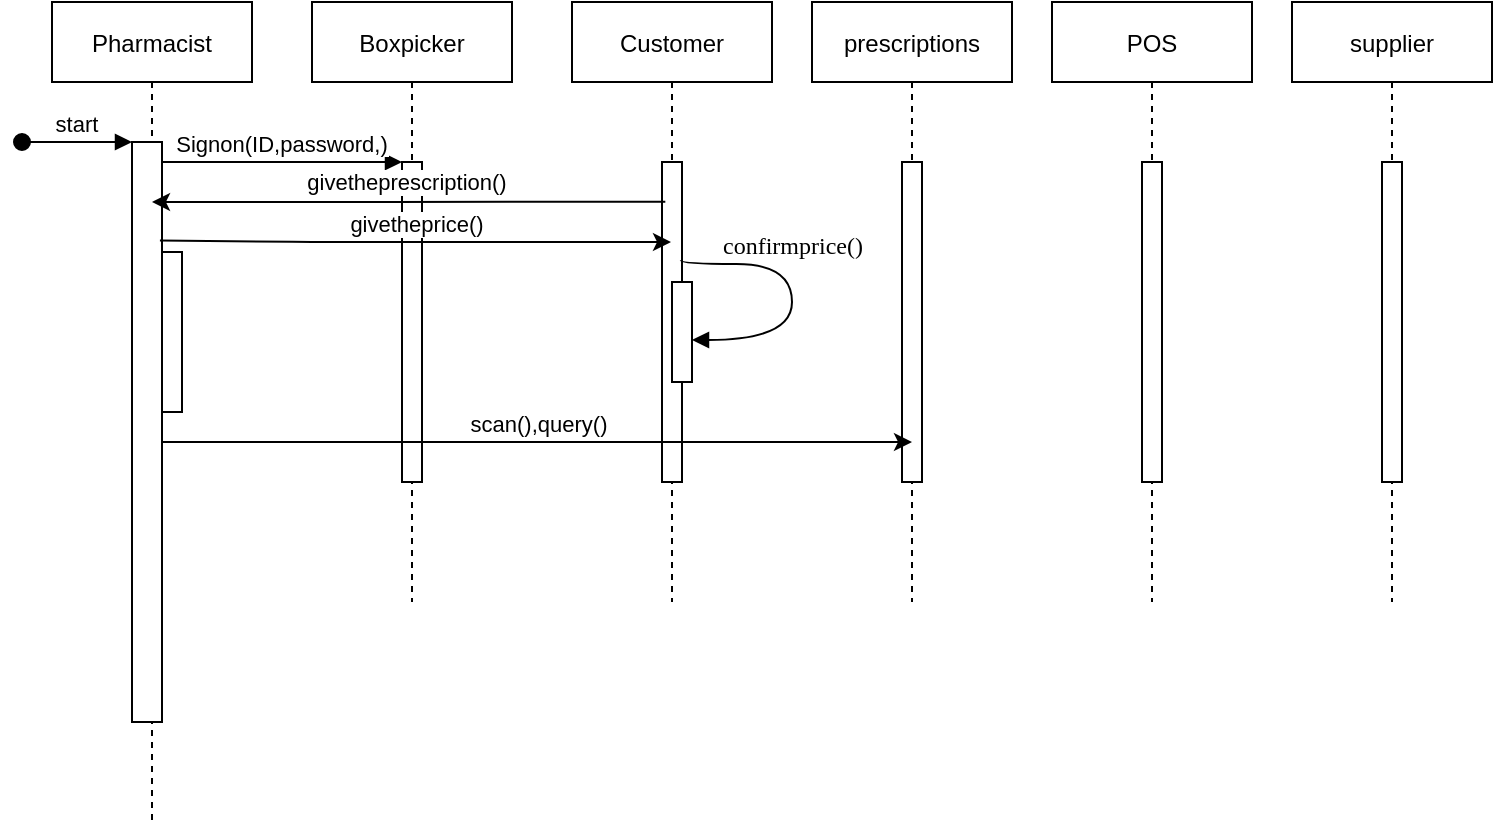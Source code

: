 <mxfile version="14.7.0" type="github">
  <diagram id="kgpKYQtTHZ0yAKxKKP6v" name="Page-1">
    <mxGraphModel dx="1919" dy="599" grid="1" gridSize="10" guides="1" tooltips="1" connect="1" arrows="1" fold="1" page="1" pageScale="1" pageWidth="850" pageHeight="1100" math="0" shadow="0">
      <root>
        <mxCell id="0" />
        <mxCell id="1" parent="0" />
        <mxCell id="3nuBFxr9cyL0pnOWT2aG-1" value="Pharmacist" style="shape=umlLifeline;perimeter=lifelinePerimeter;container=1;collapsible=0;recursiveResize=0;rounded=0;shadow=0;strokeWidth=1;" parent="1" vertex="1">
          <mxGeometry x="-160" y="80" width="100" height="410" as="geometry" />
        </mxCell>
        <mxCell id="3nuBFxr9cyL0pnOWT2aG-2" value="" style="points=[];perimeter=orthogonalPerimeter;rounded=0;shadow=0;strokeWidth=1;" parent="3nuBFxr9cyL0pnOWT2aG-1" vertex="1">
          <mxGeometry x="40" y="70" width="15" height="290" as="geometry" />
        </mxCell>
        <mxCell id="3nuBFxr9cyL0pnOWT2aG-3" value="start" style="verticalAlign=bottom;startArrow=oval;endArrow=block;startSize=8;shadow=0;strokeWidth=1;" parent="3nuBFxr9cyL0pnOWT2aG-1" target="3nuBFxr9cyL0pnOWT2aG-2" edge="1">
          <mxGeometry relative="1" as="geometry">
            <mxPoint x="-15" y="70" as="sourcePoint" />
          </mxGeometry>
        </mxCell>
        <mxCell id="3nuBFxr9cyL0pnOWT2aG-4" value="" style="points=[];perimeter=orthogonalPerimeter;rounded=0;shadow=0;strokeWidth=1;" parent="3nuBFxr9cyL0pnOWT2aG-1" vertex="1">
          <mxGeometry x="55" y="125" width="10" height="80" as="geometry" />
        </mxCell>
        <mxCell id="3nuBFxr9cyL0pnOWT2aG-5" value="Boxpicker" style="shape=umlLifeline;perimeter=lifelinePerimeter;container=1;collapsible=0;recursiveResize=0;rounded=0;shadow=0;strokeWidth=1;" parent="1" vertex="1">
          <mxGeometry x="-30" y="80" width="100" height="300" as="geometry" />
        </mxCell>
        <mxCell id="3nuBFxr9cyL0pnOWT2aG-6" value="" style="points=[];perimeter=orthogonalPerimeter;rounded=0;shadow=0;strokeWidth=1;" parent="3nuBFxr9cyL0pnOWT2aG-5" vertex="1">
          <mxGeometry x="45" y="80" width="10" height="160" as="geometry" />
        </mxCell>
        <mxCell id="3nuBFxr9cyL0pnOWT2aG-8" value="Signon(ID,password,)" style="verticalAlign=bottom;endArrow=block;entryX=0;entryY=0;shadow=0;strokeWidth=1;" parent="1" source="3nuBFxr9cyL0pnOWT2aG-2" target="3nuBFxr9cyL0pnOWT2aG-6" edge="1">
          <mxGeometry relative="1" as="geometry">
            <mxPoint x="275" y="160" as="sourcePoint" />
          </mxGeometry>
        </mxCell>
        <mxCell id="99kKacBxsgLjMlLrP_GL-4" value="Customer" style="shape=umlLifeline;perimeter=lifelinePerimeter;container=1;collapsible=0;recursiveResize=0;rounded=0;shadow=0;strokeWidth=1;" vertex="1" parent="1">
          <mxGeometry x="100" y="80" width="100" height="300" as="geometry" />
        </mxCell>
        <mxCell id="99kKacBxsgLjMlLrP_GL-5" value="" style="points=[];perimeter=orthogonalPerimeter;rounded=0;shadow=0;strokeWidth=1;" vertex="1" parent="99kKacBxsgLjMlLrP_GL-4">
          <mxGeometry x="45" y="80" width="10" height="160" as="geometry" />
        </mxCell>
        <mxCell id="99kKacBxsgLjMlLrP_GL-6" value="supplier" style="shape=umlLifeline;perimeter=lifelinePerimeter;container=1;collapsible=0;recursiveResize=0;rounded=0;shadow=0;strokeWidth=1;" vertex="1" parent="1">
          <mxGeometry x="460" y="80" width="100" height="300" as="geometry" />
        </mxCell>
        <mxCell id="99kKacBxsgLjMlLrP_GL-7" value="" style="points=[];perimeter=orthogonalPerimeter;rounded=0;shadow=0;strokeWidth=1;" vertex="1" parent="99kKacBxsgLjMlLrP_GL-6">
          <mxGeometry x="45" y="80" width="10" height="160" as="geometry" />
        </mxCell>
        <mxCell id="99kKacBxsgLjMlLrP_GL-8" value="prescriptions" style="shape=umlLifeline;perimeter=lifelinePerimeter;container=1;collapsible=0;recursiveResize=0;rounded=0;shadow=0;strokeWidth=1;" vertex="1" parent="1">
          <mxGeometry x="220" y="80" width="100" height="300" as="geometry" />
        </mxCell>
        <mxCell id="99kKacBxsgLjMlLrP_GL-9" value="" style="points=[];perimeter=orthogonalPerimeter;rounded=0;shadow=0;strokeWidth=1;" vertex="1" parent="99kKacBxsgLjMlLrP_GL-8">
          <mxGeometry x="45" y="80" width="10" height="160" as="geometry" />
        </mxCell>
        <mxCell id="99kKacBxsgLjMlLrP_GL-2" value="POS" style="shape=umlLifeline;perimeter=lifelinePerimeter;container=1;collapsible=0;recursiveResize=0;rounded=0;shadow=0;strokeWidth=1;" vertex="1" parent="1">
          <mxGeometry x="340" y="80" width="100" height="300" as="geometry" />
        </mxCell>
        <mxCell id="99kKacBxsgLjMlLrP_GL-3" value="" style="points=[];perimeter=orthogonalPerimeter;rounded=0;shadow=0;strokeWidth=1;" vertex="1" parent="99kKacBxsgLjMlLrP_GL-2">
          <mxGeometry x="45" y="80" width="10" height="160" as="geometry" />
        </mxCell>
        <mxCell id="99kKacBxsgLjMlLrP_GL-10" value="givetheprescription()" style="endArrow=classic;html=1;verticalAlign=bottom;exitX=0.166;exitY=0.124;exitDx=0;exitDy=0;exitPerimeter=0;" edge="1" parent="1" source="99kKacBxsgLjMlLrP_GL-5" target="3nuBFxr9cyL0pnOWT2aG-1">
          <mxGeometry x="0.014" y="-1" width="50" height="50" relative="1" as="geometry">
            <mxPoint x="110" y="300" as="sourcePoint" />
            <mxPoint x="-100" y="210" as="targetPoint" />
            <Array as="points">
              <mxPoint y="180" />
              <mxPoint x="-30" y="180" />
              <mxPoint x="-80" y="180" />
            </Array>
            <mxPoint as="offset" />
          </mxGeometry>
        </mxCell>
        <mxCell id="99kKacBxsgLjMlLrP_GL-11" value="scan(),query()" style="endArrow=classic;html=1;verticalAlign=bottom;entryX=0.5;entryY=0.875;entryDx=0;entryDy=0;entryPerimeter=0;" edge="1" parent="1" source="3nuBFxr9cyL0pnOWT2aG-2" target="99kKacBxsgLjMlLrP_GL-9">
          <mxGeometry width="50" height="50" relative="1" as="geometry">
            <mxPoint x="-101" y="300" as="sourcePoint" />
            <mxPoint x="250" y="300" as="targetPoint" />
            <Array as="points">
              <mxPoint x="70" y="300" />
            </Array>
          </mxGeometry>
        </mxCell>
        <mxCell id="99kKacBxsgLjMlLrP_GL-12" value="givetheprice()" style="endArrow=classic;html=1;verticalAlign=bottom;exitX=0.931;exitY=0.17;exitDx=0;exitDy=0;exitPerimeter=0;" edge="1" parent="1" source="3nuBFxr9cyL0pnOWT2aG-2" target="99kKacBxsgLjMlLrP_GL-4">
          <mxGeometry width="50" height="50" relative="1" as="geometry">
            <mxPoint x="-100" y="200" as="sourcePoint" />
            <mxPoint x="-20" y="330" as="targetPoint" />
            <Array as="points">
              <mxPoint x="-30" y="200" />
            </Array>
          </mxGeometry>
        </mxCell>
        <mxCell id="99kKacBxsgLjMlLrP_GL-13" value="" style="points=[];perimeter=orthogonalPerimeter;rounded=0;shadow=0;strokeWidth=1;" vertex="1" parent="1">
          <mxGeometry x="150" y="220" width="10" height="50" as="geometry" />
        </mxCell>
        <mxCell id="99kKacBxsgLjMlLrP_GL-16" value="confirmprice()" style="html=1;verticalAlign=bottom;endArrow=block;labelBackgroundColor=none;fontFamily=Verdana;fontSize=12;elbow=vertical;edgeStyle=orthogonalEdgeStyle;curved=1;entryX=1;entryY=0.58;entryDx=0;entryDy=0;entryPerimeter=0;exitX=0.938;exitY=0.307;exitDx=0;exitDy=0;exitPerimeter=0;" edge="1" parent="1" source="99kKacBxsgLjMlLrP_GL-5" target="99kKacBxsgLjMlLrP_GL-13">
          <mxGeometry x="-0.21" relative="1" as="geometry">
            <mxPoint x="165.38" y="211.04" as="sourcePoint" />
            <mxPoint x="165" y="249" as="targetPoint" />
            <Array as="points">
              <mxPoint x="154" y="211" />
              <mxPoint x="210" y="211" />
              <mxPoint x="210" y="249" />
            </Array>
            <mxPoint as="offset" />
          </mxGeometry>
        </mxCell>
      </root>
    </mxGraphModel>
  </diagram>
</mxfile>
